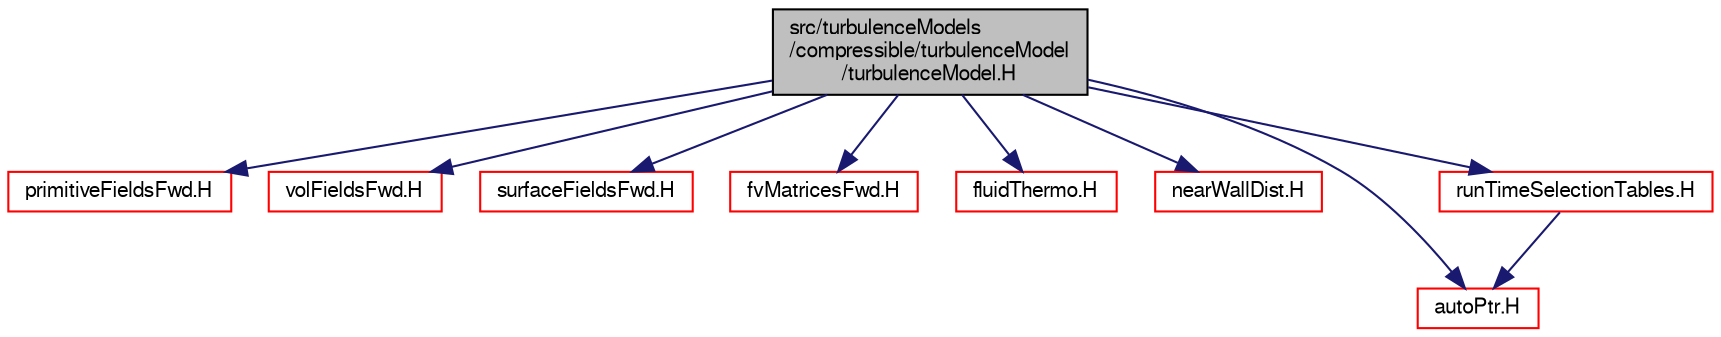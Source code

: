 digraph "src/turbulenceModels/compressible/turbulenceModel/turbulenceModel.H"
{
  bgcolor="transparent";
  edge [fontname="FreeSans",fontsize="10",labelfontname="FreeSans",labelfontsize="10"];
  node [fontname="FreeSans",fontsize="10",shape=record];
  Node0 [label="src/turbulenceModels\l/compressible/turbulenceModel\l/turbulenceModel.H",height=0.2,width=0.4,color="black", fillcolor="grey75", style="filled", fontcolor="black"];
  Node0 -> Node1 [color="midnightblue",fontsize="10",style="solid",fontname="FreeSans"];
  Node1 [label="primitiveFieldsFwd.H",height=0.2,width=0.4,color="red",URL="$a09638.html",tooltip="Forward declarations of the specialisations of Field<T> for scalar, vector and tensor. "];
  Node0 -> Node59 [color="midnightblue",fontsize="10",style="solid",fontname="FreeSans"];
  Node59 [label="volFieldsFwd.H",height=0.2,width=0.4,color="red",URL="$a02753.html"];
  Node0 -> Node60 [color="midnightblue",fontsize="10",style="solid",fontname="FreeSans"];
  Node60 [label="surfaceFieldsFwd.H",height=0.2,width=0.4,color="red",URL="$a02738.html"];
  Node0 -> Node61 [color="midnightblue",fontsize="10",style="solid",fontname="FreeSans"];
  Node61 [label="fvMatricesFwd.H",height=0.2,width=0.4,color="red",URL="$a03275.html",tooltip="Forward declarations of fvMatrix specializations. "];
  Node0 -> Node62 [color="midnightblue",fontsize="10",style="solid",fontname="FreeSans"];
  Node62 [label="fluidThermo.H",height=0.2,width=0.4,color="red",URL="$a15428.html"];
  Node0 -> Node304 [color="midnightblue",fontsize="10",style="solid",fontname="FreeSans"];
  Node304 [label="nearWallDist.H",height=0.2,width=0.4,color="red",URL="$a03713.html"];
  Node0 -> Node76 [color="midnightblue",fontsize="10",style="solid",fontname="FreeSans"];
  Node76 [label="autoPtr.H",height=0.2,width=0.4,color="red",URL="$a11078.html"];
  Node0 -> Node194 [color="midnightblue",fontsize="10",style="solid",fontname="FreeSans"];
  Node194 [label="runTimeSelectionTables.H",height=0.2,width=0.4,color="red",URL="$a09266.html",tooltip="Macros to ease declaration of run-time selection tables. "];
  Node194 -> Node76 [color="midnightblue",fontsize="10",style="solid",fontname="FreeSans"];
}
